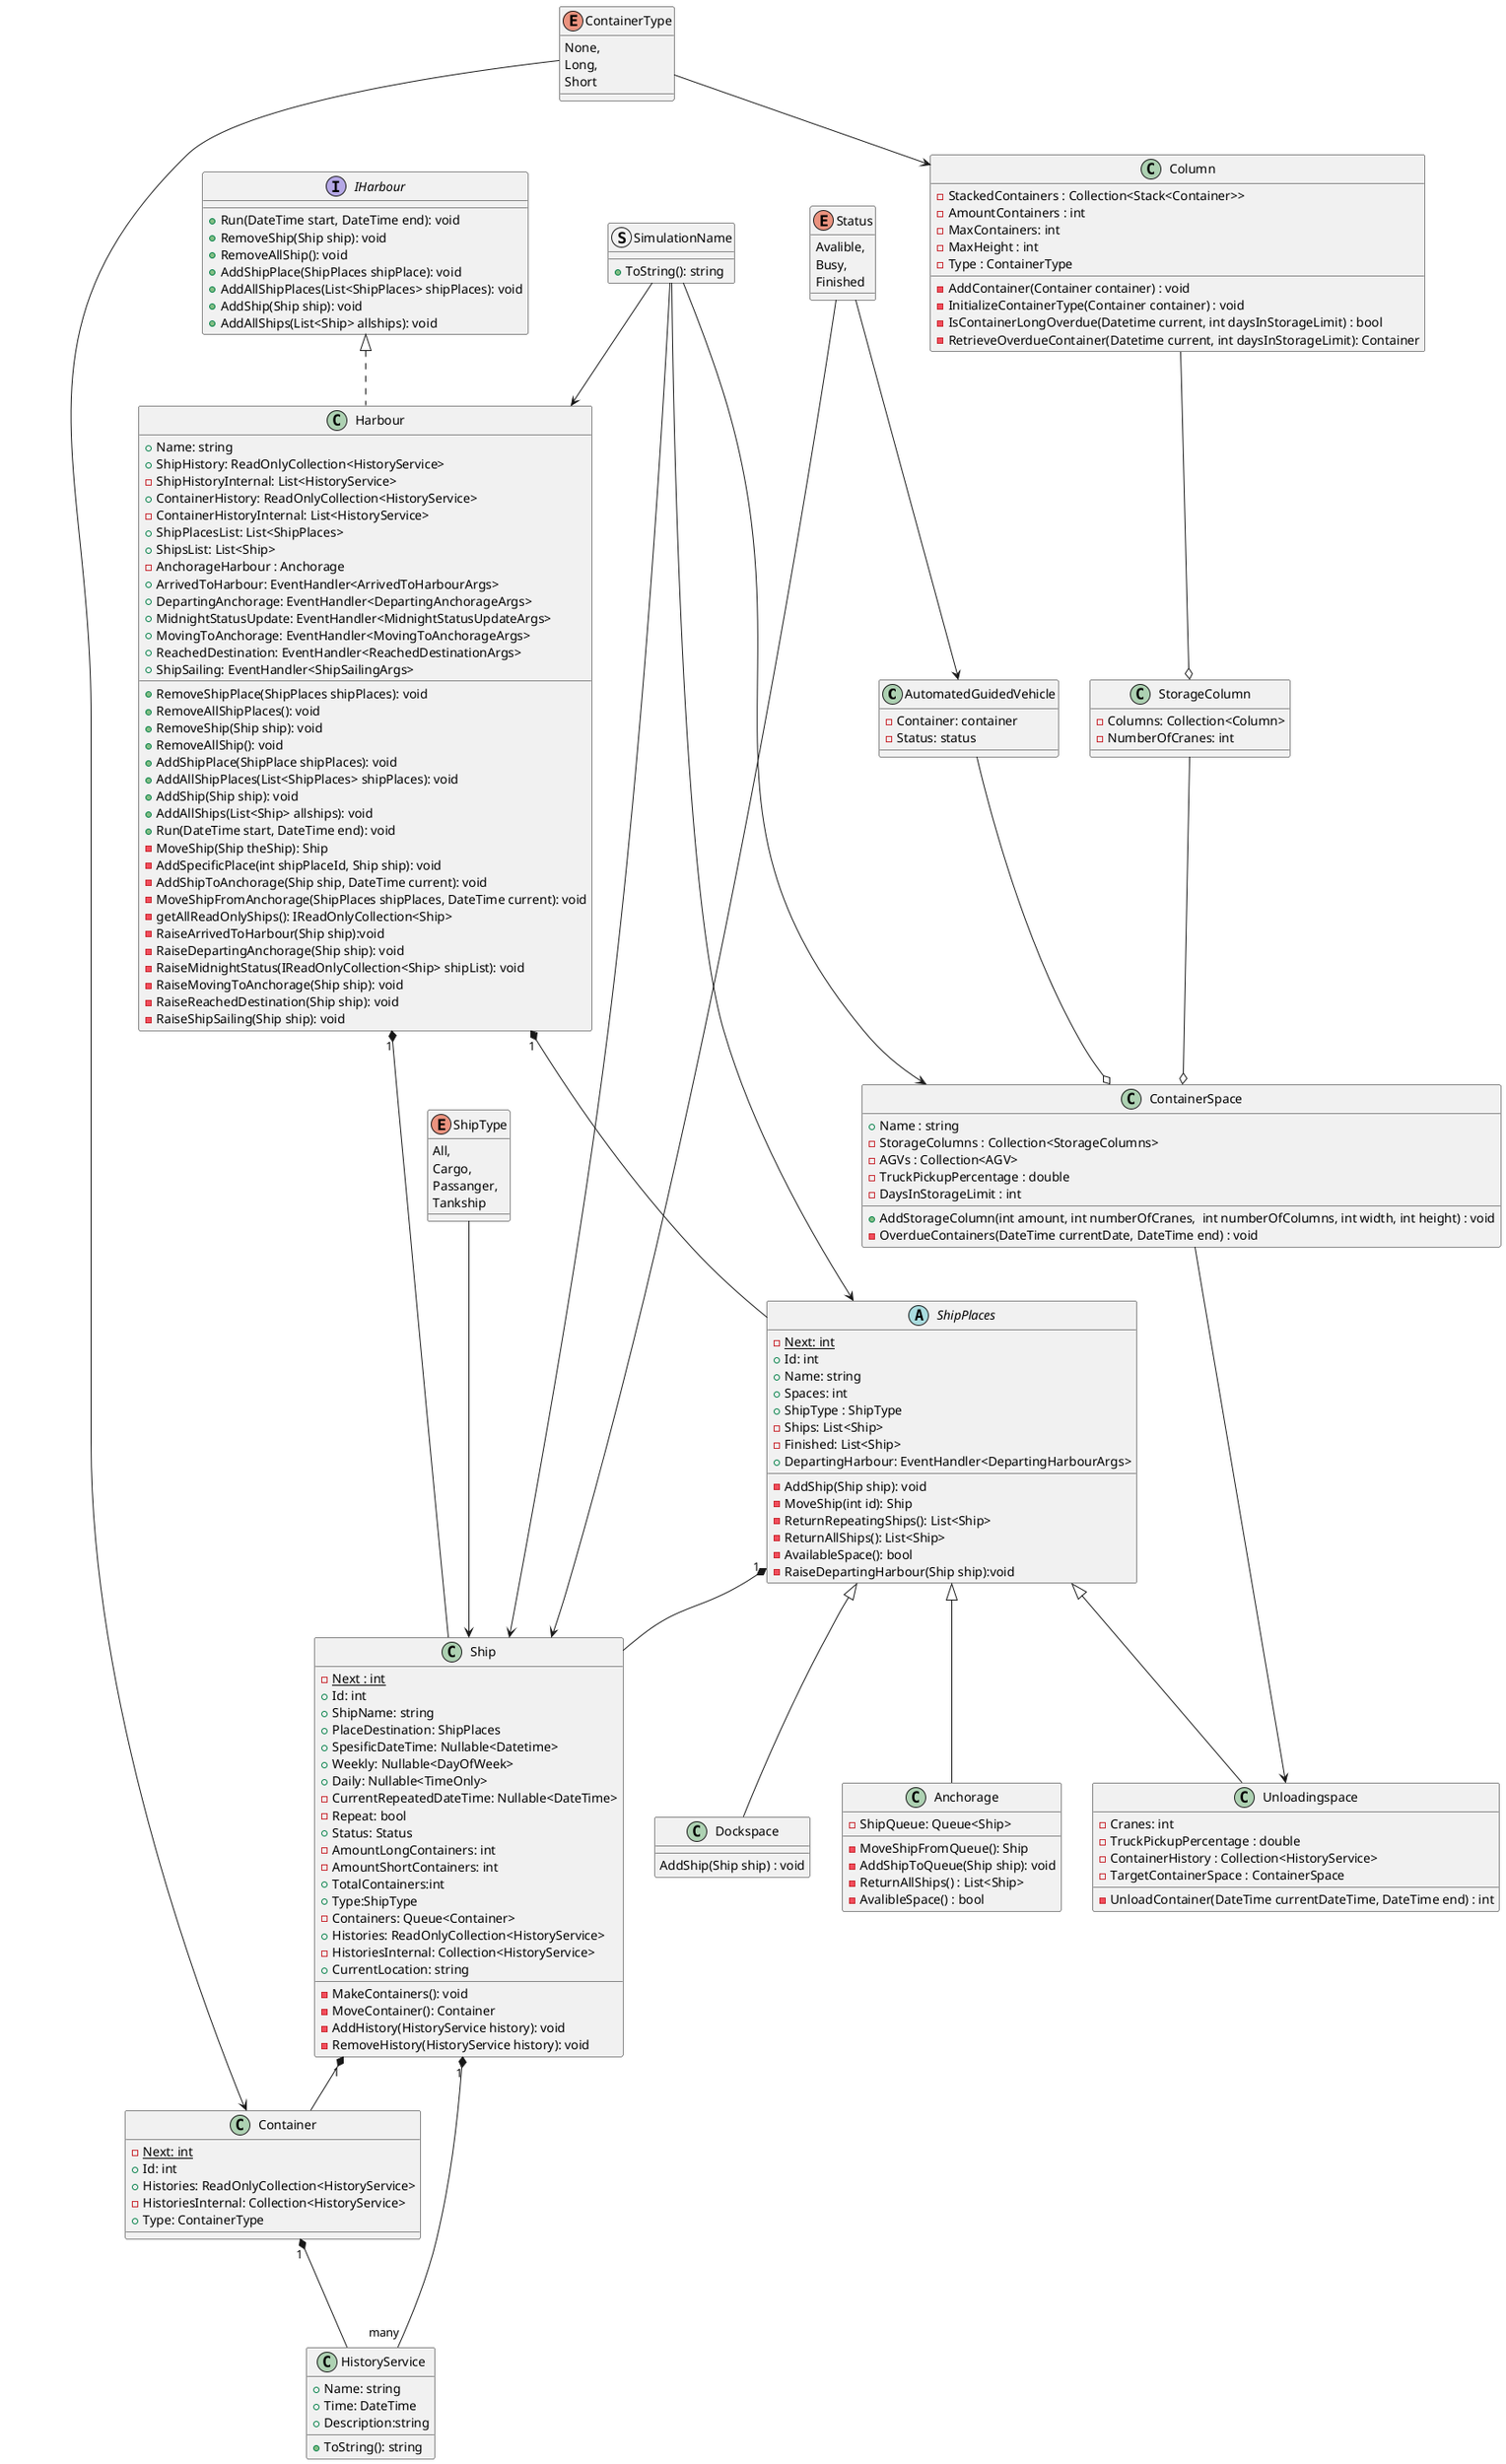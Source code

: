 @startuml

class AutomatedGuidedVehicle {
    -Container: container
    -Status: status
}
class Anchorage extends ShipPlaces {
    -ShipQueue: Queue<Ship>
    -MoveShipFromQueue(): Ship
    -AddShipToQueue(Ship ship): void
    -ReturnAllShips() : List<Ship>
    -AvalibleSpace() : bool
}
class Column{
    -StackedContainers : Collection<Stack<Container>>
    -AmountContainers : int
    -MaxContainers: int
    -MaxHeight : int
    -Type : ContainerType

    -AddContainer(Container container) : void
    -InitializeContainerType(Container container) : void
    -IsContainerLongOverdue(Datetime current, int daysInStorageLimit) : bool
    -RetrieveOverdueContainer(Datetime current, int daysInStorageLimit): Container
}
class ContainerSpace {
    +Name : string
    -StorageColumns : Collection<StorageColumns>
    -AGVs : Collection<AGV>
    -TruckPickupPercentage : double
    -DaysInStorageLimit : int

    +AddStorageColumn(int amount, int numberOfCranes,  int numberOfColumns, int width, int height) : void
    -OverdueContainers(DateTime currentDate, DateTime end) : void
}
class Dockspace extends ShipPlaces {
    AddShip(Ship ship) : void
}
abstract class ShipPlaces {
    {static} -Next: int
    +Id: int
    +Name: string
    +Spaces: int
    +ShipType : ShipType
    -Ships: List<Ship>
    -Finished: List<Ship>
    +DepartingHarbour: EventHandler<DepartingHarbourArgs>

    -AddShip(Ship ship): void
    -MoveShip(int id): Ship
    -ReturnRepeatingShips(): List<Ship>
    -ReturnAllShips(): List<Ship>
    -AvailableSpace(): bool
    -RaiseDepartingHarbour(Ship ship):void
}

class StorageColumn{
    -Columns: Collection<Column>
    -NumberOfCranes: int
}
class Unloadingspace extends ShipPlaces {
    -Cranes: int
    -TruckPickupPercentage : double
    -ContainerHistory : Collection<HistoryService>
    -TargetContainerSpace : ContainerSpace

    -UnloadContainer(DateTime currentDateTime, DateTime end) : int
}
class Container {
    {static} - Next: int
    +Id: int
    +Histories: ReadOnlyCollection<HistoryService>
    -HistoriesInternal: Collection<HistoryService>
    +Type: ContainerType
}
class HistoryService {
    +Name: string
    +Time: DateTime
    +Description:string

    +ToString(): string
}

class Ship {
    {static} -Next : int
    +Id: int
    +ShipName: string
    +PlaceDestination: ShipPlaces
    +SpesificDateTime: Nullable<Datetime>
    +Weekly: Nullable<DayOfWeek>
    +Daily: Nullable<TimeOnly>
    -CurrentRepeatedDateTime: Nullable<DateTime>
    -Repeat: bool
    +Status: Status
    -AmountLongContainers: int
    -AmountShortContainers: int
    +TotalContainers:int
    +Type:ShipType
    -Containers: Queue<Container>
    +Histories: ReadOnlyCollection<HistoryService>
    -HistoriesInternal: Collection<HistoryService>
    +CurrentLocation: string

    -MakeContainers(): void
    -MoveContainer(): Container
    -AddHistory(HistoryService history): void
    -RemoveHistory(HistoryService history): void
}

class Harbour implements IHarbour {
    +Name: string
    +ShipHistory: ReadOnlyCollection<HistoryService>
    -ShipHistoryInternal: List<HistoryService>
    +ContainerHistory: ReadOnlyCollection<HistoryService>
    -ContainerHistoryInternal: List<HistoryService>
    +ShipPlacesList: List<ShipPlaces>
    +ShipsList: List<Ship>
    -AnchorageHarbour : Anchorage
    +ArrivedToHarbour: EventHandler<ArrivedToHarbourArgs>
    +DepartingAnchorage: EventHandler<DepartingAnchorageArgs>
    +MidnightStatusUpdate: EventHandler<MidnightStatusUpdateArgs>
    +MovingToAnchorage: EventHandler<MovingToAnchorageArgs>
    +ReachedDestination: EventHandler<ReachedDestinationArgs>
    +ShipSailing: EventHandler<ShipSailingArgs>

    +RemoveShipPlace(ShipPlaces shipPlaces): void
    +RemoveAllShipPlaces(): void
    +RemoveShip(Ship ship): void
    +RemoveAllShip(): void
    +AddShipPlace(ShipPlace shipPlaces): void
    +AddAllShipPlaces(List<ShipPlaces> shipPlaces): void
    +AddShip(Ship ship): void
    +AddAllShips(List<Ship> allships): void
    +Run(DateTime start, DateTime end): void
    -MoveShip(Ship theShip): Ship
    -AddSpecificPlace(int shipPlaceId, Ship ship): void
    -AddShipToAnchorage(Ship ship, DateTime current): void
    -MoveShipFromAnchorage(ShipPlaces shipPlaces, DateTime current): void
    -getAllReadOnlyShips(): IReadOnlyCollection<Ship>
    -RaiseArrivedToHarbour(Ship ship):void
    -RaiseDepartingAnchorage(Ship ship): void
    -RaiseMidnightStatus(IReadOnlyCollection<Ship> shipList): void
    -RaiseMovingToAnchorage(Ship ship): void
    -RaiseReachedDestination(Ship ship): void
    -RaiseShipSailing(Ship ship): void
}
interface IHarbour {
    +Run(DateTime start, DateTime end): void
    +RemoveShip(Ship ship): void
    +RemoveAllShip(): void
    +AddShipPlace(ShipPlaces shipPlace): void
    +AddAllShipPlaces(List<ShipPlaces> shipPlaces): void
    +AddShip(Ship ship): void
    +AddAllShips(List<Ship> allships): void
}
enum ContainerType{
    None,
    Long,
    Short
}

enum ShipType{
    All,
    Cargo,
    Passanger,
    Tankship
}

struct SimulationName{
    +ToString(): string
}

enum Status{
    Avalible,
    Busy,
    Finished
}

SimulationName --> Harbour
SimulationName --> Ship
SimulationName --> ShipPlaces
SimulationName --> ContainerSpace
ShipType ---> Ship
Harbour "1" *--- ShipPlaces
Harbour "1" *-- Ship
ShipPlaces "1" *-- Ship
Ship "1" *-- Container
Ship "1" *-- "many" HistoryService
Container "1" *--- HistoryService
ContainerSpace ---> Unloadingspace
AutomatedGuidedVehicle --o ContainerSpace
Column --o StorageColumn
StorageColumn --o ContainerSpace
ContainerType -----> Container
ContainerType -->Column
Status --> Ship
Status --> AutomatedGuidedVehicle









@enduml